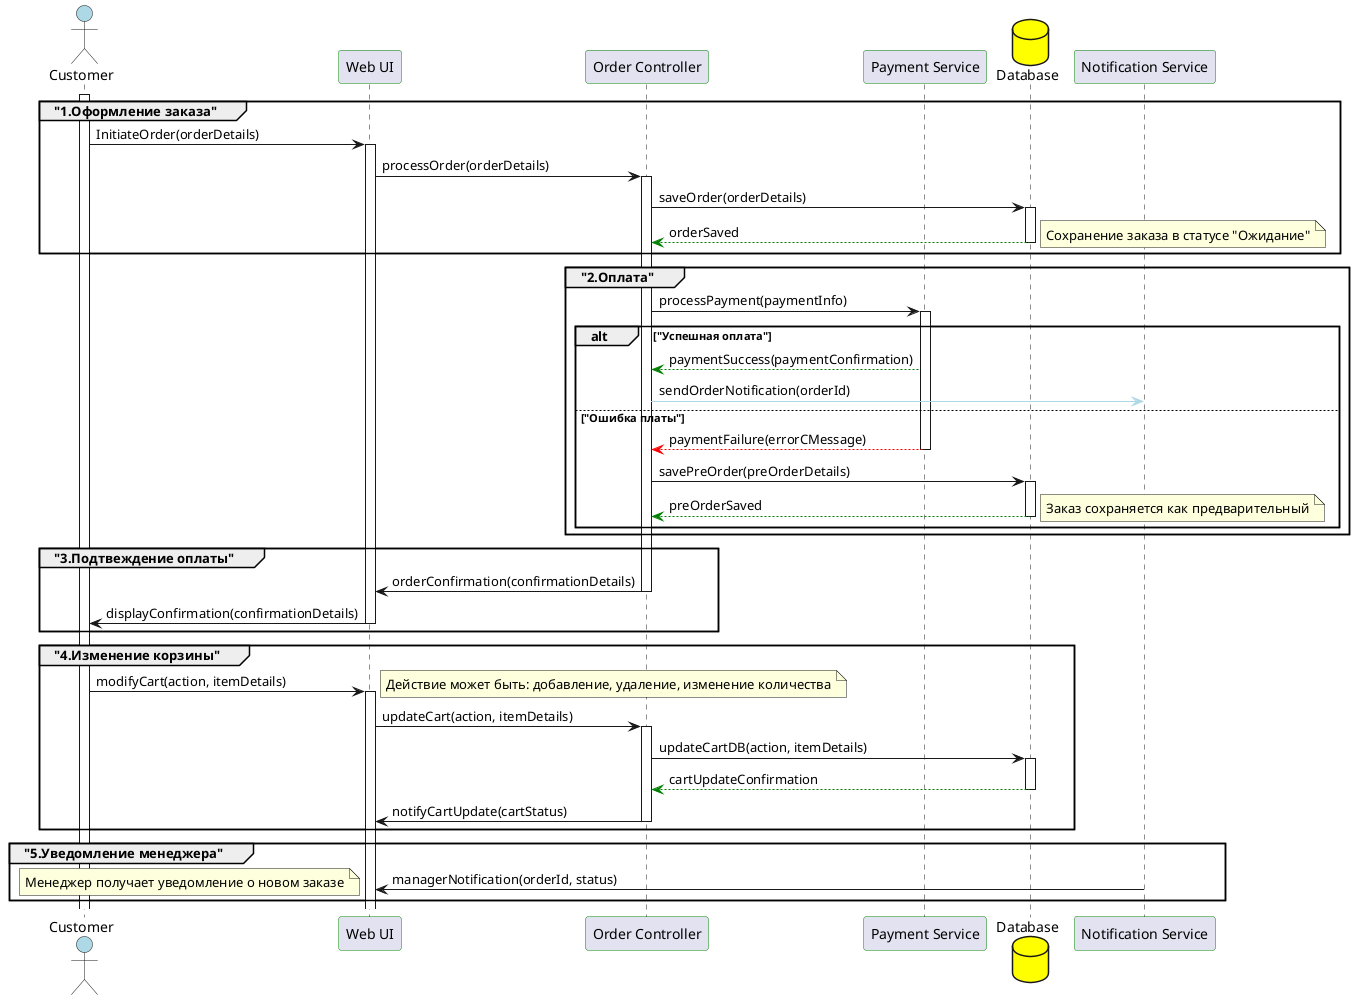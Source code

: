 @startuml Vizualization
skinparam sequence{
    ParticipantBorderColor #green
}
actor "Customer" as cs #lightblue
participant "Web UI" as ui
participant "Order Controller" as controller
participant "Payment Service" as payment
database "Database" as db #yellow
participant "Notification Service" as notification

group "1.Оформление заказа"
activate cs
cs -> ui ++ : InitiateOrder(orderDetails)
ui -> controller ++ : processOrder(orderDetails)
controller -> db ++: saveOrder(orderDetails)
controller <[#green]-- db -- : orderSaved
note right
    Сохранение заказа в статусе "Ожидание"
end note
end group

group "2.Оплата"
controller -> payment ++ : processPayment(paymentInfo)
alt "Успешная оплата"
controller <[#green]-- payment: paymentSuccess(paymentConfirmation) 
controller -[#lightblue]> notification: sendOrderNotification(orderId)
else "Ошибка платы"
controller <[#red]-- payment -- : paymentFailure(errorCMessage)
controller -> db ++: savePreOrder(preOrderDetails)
controller <[#green]-- db -- : preOrderSaved
note right
    Заказ сохраняется как предварительный
end note
end
end group

group "3.Подтвеждение оплаты"
ui <- controller -- : orderConfirmation(confirmationDetails)
cs <- ui -- : displayConfirmation(confirmationDetails)
end group

group "4.Изменение корзины"
cs -> ui ++ : modifyCart(action, itemDetails)
note right
    Действие может быть: добавление, удаление, изменение количества
end note
ui -> controller ++ : updateCart(action, itemDetails)
controller -> db ++: updateCartDB(action, itemDetails)
controller <[#green]-- db -- : cartUpdateConfirmation
ui <- controller -- : notifyCartUpdate(cartStatus)
end group

group "5.Уведомление менеджера"
ui <- notification -- : managerNotification(orderId, status)
note left
    Менеджер получает уведомление о новом заказе
end note
end group

@enduml